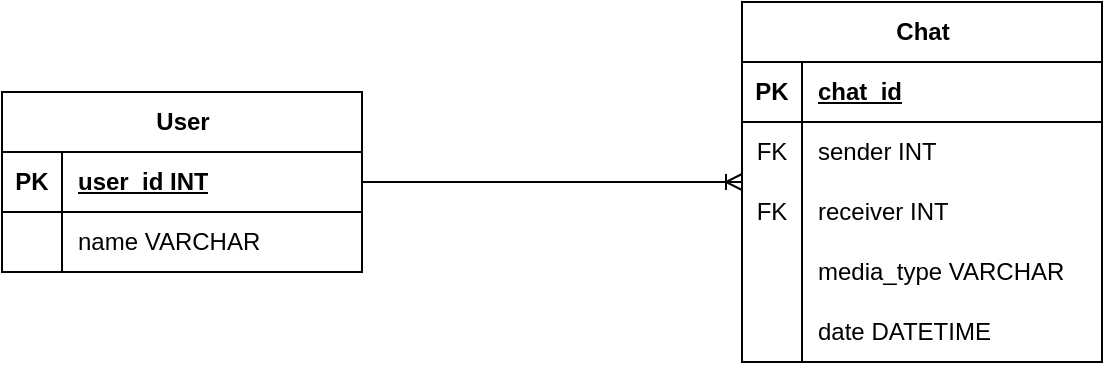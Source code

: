 <mxfile version="23.0.0" type="device">
  <diagram name="Page-1" id="pZphrPH31ox1a1AQEQE9">
    <mxGraphModel dx="1364" dy="790" grid="1" gridSize="10" guides="1" tooltips="1" connect="1" arrows="1" fold="1" page="1" pageScale="1" pageWidth="850" pageHeight="1100" math="0" shadow="0">
      <root>
        <mxCell id="0" />
        <mxCell id="1" parent="0" />
        <mxCell id="JUPr0DpUr4wmdaVTOkbz-2" value="User" style="shape=table;startSize=30;container=1;collapsible=1;childLayout=tableLayout;fixedRows=1;rowLines=0;fontStyle=1;align=center;resizeLast=1;html=1;" vertex="1" parent="1">
          <mxGeometry x="70" y="235" width="180" height="90" as="geometry" />
        </mxCell>
        <mxCell id="JUPr0DpUr4wmdaVTOkbz-3" value="" style="shape=tableRow;horizontal=0;startSize=0;swimlaneHead=0;swimlaneBody=0;fillColor=none;collapsible=0;dropTarget=0;points=[[0,0.5],[1,0.5]];portConstraint=eastwest;top=0;left=0;right=0;bottom=1;" vertex="1" parent="JUPr0DpUr4wmdaVTOkbz-2">
          <mxGeometry y="30" width="180" height="30" as="geometry" />
        </mxCell>
        <mxCell id="JUPr0DpUr4wmdaVTOkbz-4" value="PK" style="shape=partialRectangle;connectable=0;fillColor=none;top=0;left=0;bottom=0;right=0;fontStyle=1;overflow=hidden;whiteSpace=wrap;html=1;" vertex="1" parent="JUPr0DpUr4wmdaVTOkbz-3">
          <mxGeometry width="30" height="30" as="geometry">
            <mxRectangle width="30" height="30" as="alternateBounds" />
          </mxGeometry>
        </mxCell>
        <mxCell id="JUPr0DpUr4wmdaVTOkbz-5" value="user_id INT" style="shape=partialRectangle;connectable=0;fillColor=none;top=0;left=0;bottom=0;right=0;align=left;spacingLeft=6;fontStyle=5;overflow=hidden;whiteSpace=wrap;html=1;" vertex="1" parent="JUPr0DpUr4wmdaVTOkbz-3">
          <mxGeometry x="30" width="150" height="30" as="geometry">
            <mxRectangle width="150" height="30" as="alternateBounds" />
          </mxGeometry>
        </mxCell>
        <mxCell id="JUPr0DpUr4wmdaVTOkbz-6" value="" style="shape=tableRow;horizontal=0;startSize=0;swimlaneHead=0;swimlaneBody=0;fillColor=none;collapsible=0;dropTarget=0;points=[[0,0.5],[1,0.5]];portConstraint=eastwest;top=0;left=0;right=0;bottom=0;" vertex="1" parent="JUPr0DpUr4wmdaVTOkbz-2">
          <mxGeometry y="60" width="180" height="30" as="geometry" />
        </mxCell>
        <mxCell id="JUPr0DpUr4wmdaVTOkbz-7" value="" style="shape=partialRectangle;connectable=0;fillColor=none;top=0;left=0;bottom=0;right=0;editable=1;overflow=hidden;whiteSpace=wrap;html=1;" vertex="1" parent="JUPr0DpUr4wmdaVTOkbz-6">
          <mxGeometry width="30" height="30" as="geometry">
            <mxRectangle width="30" height="30" as="alternateBounds" />
          </mxGeometry>
        </mxCell>
        <mxCell id="JUPr0DpUr4wmdaVTOkbz-8" value="name VARCHAR" style="shape=partialRectangle;connectable=0;fillColor=none;top=0;left=0;bottom=0;right=0;align=left;spacingLeft=6;overflow=hidden;whiteSpace=wrap;html=1;" vertex="1" parent="JUPr0DpUr4wmdaVTOkbz-6">
          <mxGeometry x="30" width="150" height="30" as="geometry">
            <mxRectangle width="150" height="30" as="alternateBounds" />
          </mxGeometry>
        </mxCell>
        <mxCell id="JUPr0DpUr4wmdaVTOkbz-15" value="Chat" style="shape=table;startSize=30;container=1;collapsible=1;childLayout=tableLayout;fixedRows=1;rowLines=0;fontStyle=1;align=center;resizeLast=1;html=1;" vertex="1" parent="1">
          <mxGeometry x="440" y="190" width="180" height="180" as="geometry" />
        </mxCell>
        <mxCell id="JUPr0DpUr4wmdaVTOkbz-16" value="" style="shape=tableRow;horizontal=0;startSize=0;swimlaneHead=0;swimlaneBody=0;fillColor=none;collapsible=0;dropTarget=0;points=[[0,0.5],[1,0.5]];portConstraint=eastwest;top=0;left=0;right=0;bottom=1;" vertex="1" parent="JUPr0DpUr4wmdaVTOkbz-15">
          <mxGeometry y="30" width="180" height="30" as="geometry" />
        </mxCell>
        <mxCell id="JUPr0DpUr4wmdaVTOkbz-17" value="PK" style="shape=partialRectangle;connectable=0;fillColor=none;top=0;left=0;bottom=0;right=0;fontStyle=1;overflow=hidden;whiteSpace=wrap;html=1;" vertex="1" parent="JUPr0DpUr4wmdaVTOkbz-16">
          <mxGeometry width="30" height="30" as="geometry">
            <mxRectangle width="30" height="30" as="alternateBounds" />
          </mxGeometry>
        </mxCell>
        <mxCell id="JUPr0DpUr4wmdaVTOkbz-18" value="chat_id" style="shape=partialRectangle;connectable=0;fillColor=none;top=0;left=0;bottom=0;right=0;align=left;spacingLeft=6;fontStyle=5;overflow=hidden;whiteSpace=wrap;html=1;" vertex="1" parent="JUPr0DpUr4wmdaVTOkbz-16">
          <mxGeometry x="30" width="150" height="30" as="geometry">
            <mxRectangle width="150" height="30" as="alternateBounds" />
          </mxGeometry>
        </mxCell>
        <mxCell id="JUPr0DpUr4wmdaVTOkbz-19" value="" style="shape=tableRow;horizontal=0;startSize=0;swimlaneHead=0;swimlaneBody=0;fillColor=none;collapsible=0;dropTarget=0;points=[[0,0.5],[1,0.5]];portConstraint=eastwest;top=0;left=0;right=0;bottom=0;" vertex="1" parent="JUPr0DpUr4wmdaVTOkbz-15">
          <mxGeometry y="60" width="180" height="30" as="geometry" />
        </mxCell>
        <mxCell id="JUPr0DpUr4wmdaVTOkbz-20" value="FK" style="shape=partialRectangle;connectable=0;fillColor=none;top=0;left=0;bottom=0;right=0;editable=1;overflow=hidden;whiteSpace=wrap;html=1;" vertex="1" parent="JUPr0DpUr4wmdaVTOkbz-19">
          <mxGeometry width="30" height="30" as="geometry">
            <mxRectangle width="30" height="30" as="alternateBounds" />
          </mxGeometry>
        </mxCell>
        <mxCell id="JUPr0DpUr4wmdaVTOkbz-21" value="sender INT" style="shape=partialRectangle;connectable=0;fillColor=none;top=0;left=0;bottom=0;right=0;align=left;spacingLeft=6;overflow=hidden;whiteSpace=wrap;html=1;" vertex="1" parent="JUPr0DpUr4wmdaVTOkbz-19">
          <mxGeometry x="30" width="150" height="30" as="geometry">
            <mxRectangle width="150" height="30" as="alternateBounds" />
          </mxGeometry>
        </mxCell>
        <mxCell id="JUPr0DpUr4wmdaVTOkbz-22" value="" style="shape=tableRow;horizontal=0;startSize=0;swimlaneHead=0;swimlaneBody=0;fillColor=none;collapsible=0;dropTarget=0;points=[[0,0.5],[1,0.5]];portConstraint=eastwest;top=0;left=0;right=0;bottom=0;" vertex="1" parent="JUPr0DpUr4wmdaVTOkbz-15">
          <mxGeometry y="90" width="180" height="30" as="geometry" />
        </mxCell>
        <mxCell id="JUPr0DpUr4wmdaVTOkbz-23" value="FK" style="shape=partialRectangle;connectable=0;fillColor=none;top=0;left=0;bottom=0;right=0;editable=1;overflow=hidden;whiteSpace=wrap;html=1;" vertex="1" parent="JUPr0DpUr4wmdaVTOkbz-22">
          <mxGeometry width="30" height="30" as="geometry">
            <mxRectangle width="30" height="30" as="alternateBounds" />
          </mxGeometry>
        </mxCell>
        <mxCell id="JUPr0DpUr4wmdaVTOkbz-24" value="receiver INT" style="shape=partialRectangle;connectable=0;fillColor=none;top=0;left=0;bottom=0;right=0;align=left;spacingLeft=6;overflow=hidden;whiteSpace=wrap;html=1;" vertex="1" parent="JUPr0DpUr4wmdaVTOkbz-22">
          <mxGeometry x="30" width="150" height="30" as="geometry">
            <mxRectangle width="150" height="30" as="alternateBounds" />
          </mxGeometry>
        </mxCell>
        <mxCell id="JUPr0DpUr4wmdaVTOkbz-25" value="" style="shape=tableRow;horizontal=0;startSize=0;swimlaneHead=0;swimlaneBody=0;fillColor=none;collapsible=0;dropTarget=0;points=[[0,0.5],[1,0.5]];portConstraint=eastwest;top=0;left=0;right=0;bottom=0;" vertex="1" parent="JUPr0DpUr4wmdaVTOkbz-15">
          <mxGeometry y="120" width="180" height="30" as="geometry" />
        </mxCell>
        <mxCell id="JUPr0DpUr4wmdaVTOkbz-26" value="" style="shape=partialRectangle;connectable=0;fillColor=none;top=0;left=0;bottom=0;right=0;editable=1;overflow=hidden;whiteSpace=wrap;html=1;" vertex="1" parent="JUPr0DpUr4wmdaVTOkbz-25">
          <mxGeometry width="30" height="30" as="geometry">
            <mxRectangle width="30" height="30" as="alternateBounds" />
          </mxGeometry>
        </mxCell>
        <mxCell id="JUPr0DpUr4wmdaVTOkbz-27" value="media_type VARCHAR" style="shape=partialRectangle;connectable=0;fillColor=none;top=0;left=0;bottom=0;right=0;align=left;spacingLeft=6;overflow=hidden;whiteSpace=wrap;html=1;" vertex="1" parent="JUPr0DpUr4wmdaVTOkbz-25">
          <mxGeometry x="30" width="150" height="30" as="geometry">
            <mxRectangle width="150" height="30" as="alternateBounds" />
          </mxGeometry>
        </mxCell>
        <mxCell id="JUPr0DpUr4wmdaVTOkbz-28" value="" style="shape=tableRow;horizontal=0;startSize=0;swimlaneHead=0;swimlaneBody=0;fillColor=none;collapsible=0;dropTarget=0;points=[[0,0.5],[1,0.5]];portConstraint=eastwest;top=0;left=0;right=0;bottom=0;" vertex="1" parent="JUPr0DpUr4wmdaVTOkbz-15">
          <mxGeometry y="150" width="180" height="30" as="geometry" />
        </mxCell>
        <mxCell id="JUPr0DpUr4wmdaVTOkbz-29" value="" style="shape=partialRectangle;connectable=0;fillColor=none;top=0;left=0;bottom=0;right=0;editable=1;overflow=hidden;whiteSpace=wrap;html=1;" vertex="1" parent="JUPr0DpUr4wmdaVTOkbz-28">
          <mxGeometry width="30" height="30" as="geometry">
            <mxRectangle width="30" height="30" as="alternateBounds" />
          </mxGeometry>
        </mxCell>
        <mxCell id="JUPr0DpUr4wmdaVTOkbz-30" value="date DATETIME" style="shape=partialRectangle;connectable=0;fillColor=none;top=0;left=0;bottom=0;right=0;align=left;spacingLeft=6;overflow=hidden;whiteSpace=wrap;html=1;" vertex="1" parent="JUPr0DpUr4wmdaVTOkbz-28">
          <mxGeometry x="30" width="150" height="30" as="geometry">
            <mxRectangle width="150" height="30" as="alternateBounds" />
          </mxGeometry>
        </mxCell>
        <mxCell id="JUPr0DpUr4wmdaVTOkbz-32" value="" style="edgeStyle=entityRelationEdgeStyle;fontSize=12;html=1;endArrow=ERoneToMany;rounded=0;" edge="1" parent="1" source="JUPr0DpUr4wmdaVTOkbz-2" target="JUPr0DpUr4wmdaVTOkbz-15">
          <mxGeometry width="100" height="100" relative="1" as="geometry">
            <mxPoint x="300" y="430" as="sourcePoint" />
            <mxPoint x="400" y="330" as="targetPoint" />
          </mxGeometry>
        </mxCell>
      </root>
    </mxGraphModel>
  </diagram>
</mxfile>

